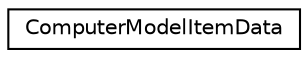 digraph "类继承关系图"
{
  edge [fontname="Helvetica",fontsize="10",labelfontname="Helvetica",labelfontsize="10"];
  node [fontname="Helvetica",fontsize="10",shape=record];
  rankdir="LR";
  Node0 [label="ComputerModelItemData",height=0.2,width=0.4,color="black", fillcolor="white", style="filled",URL="$struct_computer_model_item_data.html"];
}
